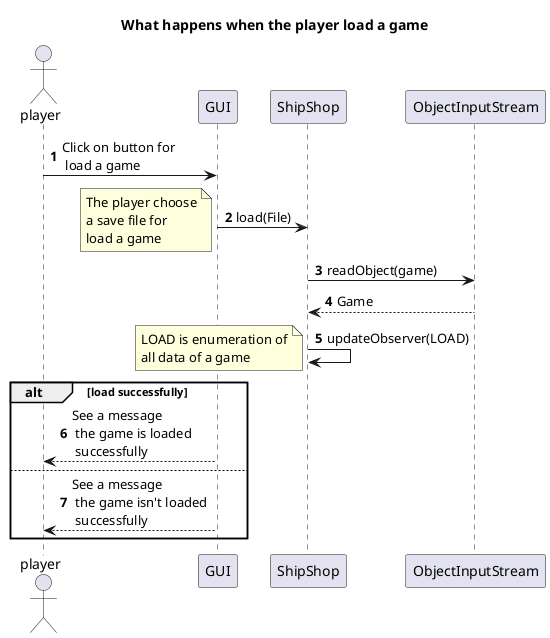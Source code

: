 @startuml

title What happens when the player load a game

autonumber
actor player

player -> GUI: Click on button for \n load a game

GUI -> ShipShop: load(File)

note left
The player choose
a save file for
load a game
end note


ShipShop -> ObjectInputStream: readObject(game)

ObjectInputStream --> ShipShop: Game

ShipShop -> ShipShop : updateObserver(LOAD)

note left
LOAD is enumeration of
all data of a game
end note

alt load successfully
    GUI --> player: See a message \n the game is loaded \n successfully
else
    GUI --> player: See a message \n the game isn't loaded \n successfully
end

@enduml